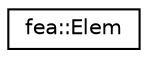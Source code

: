 digraph "Graphical Class Hierarchy"
{
  edge [fontname="Helvetica",fontsize="10",labelfontname="Helvetica",labelfontsize="10"];
  node [fontname="Helvetica",fontsize="10",shape=record];
  rankdir="LR";
  Node1 [label="fea::Elem",height=0.2,width=0.4,color="black", fillcolor="white", style="filled",URL="$structfea_1_1_elem.html",tooltip="An element of the mesh. Contains the indices of the two fea::Node&#39;s that form the element as well as ..."];
}
